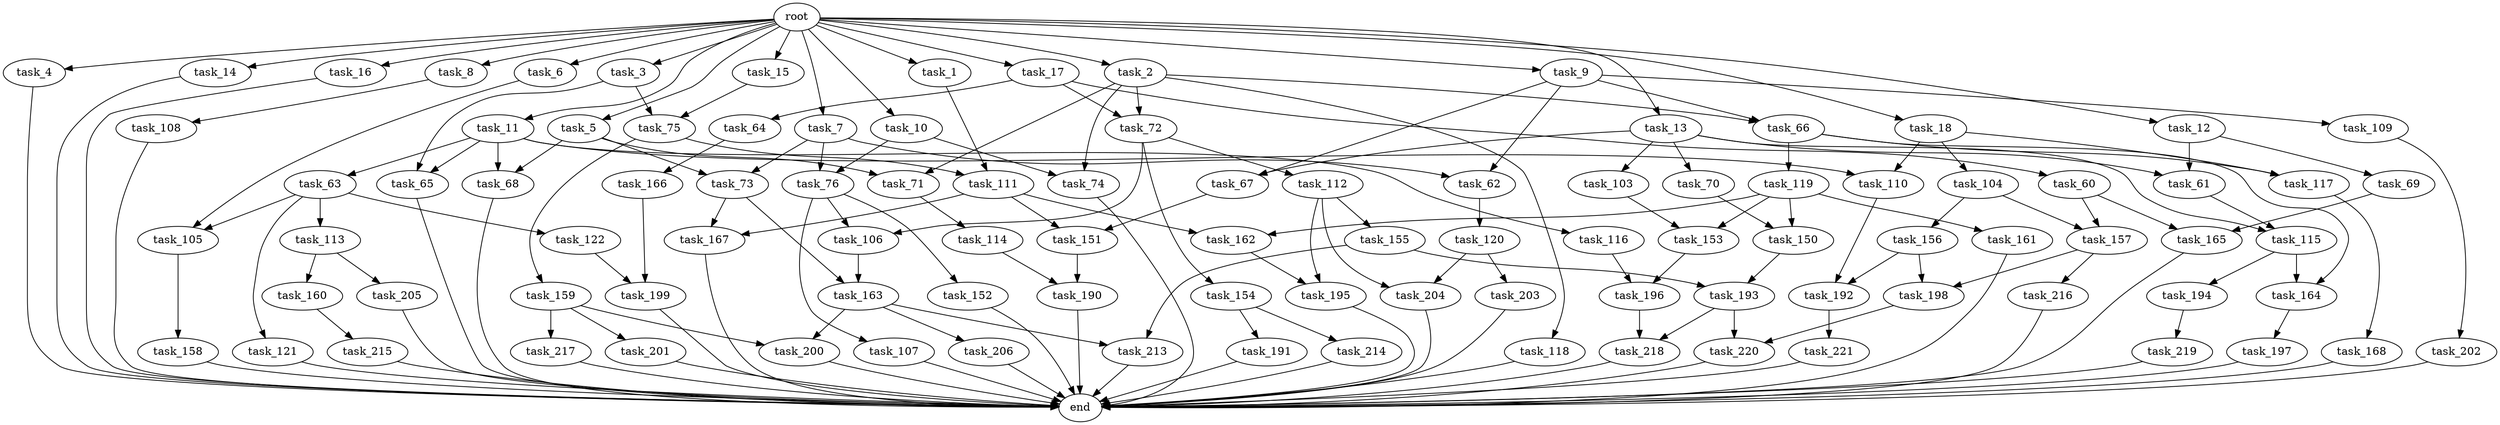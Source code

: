 digraph G {
  root [size="0.000000"];
  task_1 [size="10.240000"];
  task_2 [size="10.240000"];
  task_3 [size="10.240000"];
  task_4 [size="10.240000"];
  task_5 [size="10.240000"];
  task_6 [size="10.240000"];
  task_7 [size="10.240000"];
  task_8 [size="10.240000"];
  task_9 [size="10.240000"];
  task_10 [size="10.240000"];
  task_11 [size="10.240000"];
  task_12 [size="10.240000"];
  task_13 [size="10.240000"];
  task_14 [size="10.240000"];
  task_15 [size="10.240000"];
  task_16 [size="10.240000"];
  task_17 [size="10.240000"];
  task_18 [size="10.240000"];
  task_60 [size="5497558138.880000"];
  task_61 [size="12799002542.080000"];
  task_62 [size="10050223472.639999"];
  task_63 [size="4209067950.080000"];
  task_64 [size="5497558138.880000"];
  task_65 [size="4552665333.760000"];
  task_66 [size="7730941132.800000"];
  task_67 [size="15547781611.520000"];
  task_68 [size="8418135900.160000"];
  task_69 [size="4209067950.080000"];
  task_70 [size="8589934592.000000"];
  task_71 [size="4982162063.360000"];
  task_72 [size="6270652252.160000"];
  task_73 [size="7301444403.200000"];
  task_74 [size="1116691496.960000"];
  task_75 [size="5841155522.560000"];
  task_76 [size="3435973836.800000"];
  task_103 [size="8589934592.000000"];
  task_104 [size="5497558138.880000"];
  task_105 [size="9706626088.960001"];
  task_106 [size="10995116277.760000"];
  task_107 [size="5497558138.880000"];
  task_108 [size="2147483648.000000"];
  task_109 [size="6957847019.520000"];
  task_110 [size="9706626088.960001"];
  task_111 [size="5841155522.560000"];
  task_112 [size="5497558138.880000"];
  task_113 [size="5497558138.880000"];
  task_114 [size="773094113.280000"];
  task_115 [size="15547781611.520000"];
  task_116 [size="4209067950.080000"];
  task_117 [size="12455405158.400000"];
  task_118 [size="773094113.280000"];
  task_119 [size="6957847019.520000"];
  task_120 [size="8589934592.000000"];
  task_121 [size="5497558138.880000"];
  task_122 [size="5497558138.880000"];
  task_150 [size="9105330667.520000"];
  task_151 [size="12455405158.400000"];
  task_152 [size="5497558138.880000"];
  task_153 [size="6356551598.080000"];
  task_154 [size="5497558138.880000"];
  task_155 [size="5497558138.880000"];
  task_156 [size="2147483648.000000"];
  task_157 [size="2920577761.280000"];
  task_158 [size="4209067950.080000"];
  task_159 [size="5497558138.880000"];
  task_160 [size="4209067950.080000"];
  task_161 [size="2147483648.000000"];
  task_162 [size="7645041786.880000"];
  task_163 [size="3435973836.800000"];
  task_164 [size="11166914969.600000"];
  task_165 [size="2920577761.280000"];
  task_166 [size="4209067950.080000"];
  task_167 [size="5841155522.560000"];
  task_168 [size="1374389534.720000"];
  task_190 [size="10995116277.760000"];
  task_191 [size="5497558138.880000"];
  task_192 [size="5583457484.800000"];
  task_193 [size="5239860101.120000"];
  task_194 [size="4209067950.080000"];
  task_195 [size="14087492730.880001"];
  task_196 [size="2491081031.680000"];
  task_197 [size="343597383.680000"];
  task_198 [size="2748779069.440000"];
  task_199 [size="4552665333.760000"];
  task_200 [size="3435973836.800000"];
  task_201 [size="343597383.680000"];
  task_202 [size="3092376453.120000"];
  task_203 [size="5497558138.880000"];
  task_204 [size="10995116277.760000"];
  task_205 [size="4209067950.080000"];
  task_206 [size="3092376453.120000"];
  task_213 [size="6184752906.240000"];
  task_214 [size="5497558138.880000"];
  task_215 [size="1374389534.720000"];
  task_216 [size="1374389534.720000"];
  task_217 [size="343597383.680000"];
  task_218 [size="3865470566.400000"];
  task_219 [size="4209067950.080000"];
  task_220 [size="3865470566.400000"];
  task_221 [size="3092376453.120000"];
  end [size="0.000000"];

  root -> task_1 [size="1.000000"];
  root -> task_2 [size="1.000000"];
  root -> task_3 [size="1.000000"];
  root -> task_4 [size="1.000000"];
  root -> task_5 [size="1.000000"];
  root -> task_6 [size="1.000000"];
  root -> task_7 [size="1.000000"];
  root -> task_8 [size="1.000000"];
  root -> task_9 [size="1.000000"];
  root -> task_10 [size="1.000000"];
  root -> task_11 [size="1.000000"];
  root -> task_12 [size="1.000000"];
  root -> task_13 [size="1.000000"];
  root -> task_14 [size="1.000000"];
  root -> task_15 [size="1.000000"];
  root -> task_16 [size="1.000000"];
  root -> task_17 [size="1.000000"];
  root -> task_18 [size="1.000000"];
  task_1 -> task_111 [size="33554432.000000"];
  task_2 -> task_66 [size="75497472.000000"];
  task_2 -> task_71 [size="75497472.000000"];
  task_2 -> task_72 [size="75497472.000000"];
  task_2 -> task_74 [size="75497472.000000"];
  task_2 -> task_118 [size="75497472.000000"];
  task_3 -> task_65 [size="33554432.000000"];
  task_3 -> task_75 [size="33554432.000000"];
  task_4 -> end [size="1.000000"];
  task_5 -> task_68 [size="411041792.000000"];
  task_5 -> task_71 [size="411041792.000000"];
  task_5 -> task_73 [size="411041792.000000"];
  task_6 -> task_105 [size="411041792.000000"];
  task_7 -> task_62 [size="301989888.000000"];
  task_7 -> task_73 [size="301989888.000000"];
  task_7 -> task_76 [size="301989888.000000"];
  task_8 -> task_108 [size="209715200.000000"];
  task_9 -> task_62 [size="679477248.000000"];
  task_9 -> task_66 [size="679477248.000000"];
  task_9 -> task_67 [size="679477248.000000"];
  task_9 -> task_109 [size="679477248.000000"];
  task_10 -> task_74 [size="33554432.000000"];
  task_10 -> task_76 [size="33554432.000000"];
  task_11 -> task_63 [size="411041792.000000"];
  task_11 -> task_65 [size="411041792.000000"];
  task_11 -> task_68 [size="411041792.000000"];
  task_11 -> task_110 [size="411041792.000000"];
  task_11 -> task_116 [size="411041792.000000"];
  task_12 -> task_61 [size="411041792.000000"];
  task_12 -> task_69 [size="411041792.000000"];
  task_13 -> task_61 [size="838860800.000000"];
  task_13 -> task_67 [size="838860800.000000"];
  task_13 -> task_70 [size="838860800.000000"];
  task_13 -> task_103 [size="838860800.000000"];
  task_13 -> task_115 [size="838860800.000000"];
  task_14 -> end [size="1.000000"];
  task_15 -> task_75 [size="536870912.000000"];
  task_16 -> end [size="1.000000"];
  task_17 -> task_60 [size="536870912.000000"];
  task_17 -> task_64 [size="536870912.000000"];
  task_17 -> task_72 [size="536870912.000000"];
  task_18 -> task_104 [size="536870912.000000"];
  task_18 -> task_110 [size="536870912.000000"];
  task_18 -> task_117 [size="536870912.000000"];
  task_60 -> task_157 [size="75497472.000000"];
  task_60 -> task_165 [size="75497472.000000"];
  task_61 -> task_115 [size="679477248.000000"];
  task_62 -> task_120 [size="838860800.000000"];
  task_63 -> task_105 [size="536870912.000000"];
  task_63 -> task_113 [size="536870912.000000"];
  task_63 -> task_121 [size="536870912.000000"];
  task_63 -> task_122 [size="536870912.000000"];
  task_64 -> task_166 [size="411041792.000000"];
  task_65 -> end [size="1.000000"];
  task_66 -> task_117 [size="679477248.000000"];
  task_66 -> task_119 [size="679477248.000000"];
  task_66 -> task_164 [size="679477248.000000"];
  task_67 -> task_151 [size="679477248.000000"];
  task_68 -> end [size="1.000000"];
  task_69 -> task_165 [size="209715200.000000"];
  task_70 -> task_150 [size="679477248.000000"];
  task_71 -> task_114 [size="75497472.000000"];
  task_72 -> task_106 [size="536870912.000000"];
  task_72 -> task_112 [size="536870912.000000"];
  task_72 -> task_154 [size="536870912.000000"];
  task_73 -> task_163 [size="33554432.000000"];
  task_73 -> task_167 [size="33554432.000000"];
  task_74 -> end [size="1.000000"];
  task_75 -> task_111 [size="536870912.000000"];
  task_75 -> task_159 [size="536870912.000000"];
  task_76 -> task_106 [size="536870912.000000"];
  task_76 -> task_107 [size="536870912.000000"];
  task_76 -> task_152 [size="536870912.000000"];
  task_103 -> task_153 [size="411041792.000000"];
  task_104 -> task_156 [size="209715200.000000"];
  task_104 -> task_157 [size="209715200.000000"];
  task_105 -> task_158 [size="411041792.000000"];
  task_106 -> task_163 [size="301989888.000000"];
  task_107 -> end [size="1.000000"];
  task_108 -> end [size="1.000000"];
  task_109 -> task_202 [size="301989888.000000"];
  task_110 -> task_192 [size="411041792.000000"];
  task_111 -> task_151 [size="536870912.000000"];
  task_111 -> task_162 [size="536870912.000000"];
  task_111 -> task_167 [size="536870912.000000"];
  task_112 -> task_155 [size="536870912.000000"];
  task_112 -> task_195 [size="536870912.000000"];
  task_112 -> task_204 [size="536870912.000000"];
  task_113 -> task_160 [size="411041792.000000"];
  task_113 -> task_205 [size="411041792.000000"];
  task_114 -> task_190 [size="536870912.000000"];
  task_115 -> task_164 [size="411041792.000000"];
  task_115 -> task_194 [size="411041792.000000"];
  task_116 -> task_196 [size="209715200.000000"];
  task_117 -> task_168 [size="134217728.000000"];
  task_118 -> end [size="1.000000"];
  task_119 -> task_150 [size="209715200.000000"];
  task_119 -> task_153 [size="209715200.000000"];
  task_119 -> task_161 [size="209715200.000000"];
  task_119 -> task_162 [size="209715200.000000"];
  task_120 -> task_203 [size="536870912.000000"];
  task_120 -> task_204 [size="536870912.000000"];
  task_121 -> end [size="1.000000"];
  task_122 -> task_199 [size="33554432.000000"];
  task_150 -> task_193 [size="209715200.000000"];
  task_151 -> task_190 [size="536870912.000000"];
  task_152 -> end [size="1.000000"];
  task_153 -> task_196 [size="33554432.000000"];
  task_154 -> task_191 [size="536870912.000000"];
  task_154 -> task_214 [size="536870912.000000"];
  task_155 -> task_193 [size="301989888.000000"];
  task_155 -> task_213 [size="301989888.000000"];
  task_156 -> task_192 [size="134217728.000000"];
  task_156 -> task_198 [size="134217728.000000"];
  task_157 -> task_198 [size="134217728.000000"];
  task_157 -> task_216 [size="134217728.000000"];
  task_158 -> end [size="1.000000"];
  task_159 -> task_200 [size="33554432.000000"];
  task_159 -> task_201 [size="33554432.000000"];
  task_159 -> task_217 [size="33554432.000000"];
  task_160 -> task_215 [size="134217728.000000"];
  task_161 -> end [size="1.000000"];
  task_162 -> task_195 [size="838860800.000000"];
  task_163 -> task_200 [size="301989888.000000"];
  task_163 -> task_206 [size="301989888.000000"];
  task_163 -> task_213 [size="301989888.000000"];
  task_164 -> task_197 [size="33554432.000000"];
  task_165 -> end [size="1.000000"];
  task_166 -> task_199 [size="411041792.000000"];
  task_167 -> end [size="1.000000"];
  task_168 -> end [size="1.000000"];
  task_190 -> end [size="1.000000"];
  task_191 -> end [size="1.000000"];
  task_192 -> task_221 [size="301989888.000000"];
  task_193 -> task_218 [size="301989888.000000"];
  task_193 -> task_220 [size="301989888.000000"];
  task_194 -> task_219 [size="411041792.000000"];
  task_195 -> end [size="1.000000"];
  task_196 -> task_218 [size="75497472.000000"];
  task_197 -> end [size="1.000000"];
  task_198 -> task_220 [size="75497472.000000"];
  task_199 -> end [size="1.000000"];
  task_200 -> end [size="1.000000"];
  task_201 -> end [size="1.000000"];
  task_202 -> end [size="1.000000"];
  task_203 -> end [size="1.000000"];
  task_204 -> end [size="1.000000"];
  task_205 -> end [size="1.000000"];
  task_206 -> end [size="1.000000"];
  task_213 -> end [size="1.000000"];
  task_214 -> end [size="1.000000"];
  task_215 -> end [size="1.000000"];
  task_216 -> end [size="1.000000"];
  task_217 -> end [size="1.000000"];
  task_218 -> end [size="1.000000"];
  task_219 -> end [size="1.000000"];
  task_220 -> end [size="1.000000"];
  task_221 -> end [size="1.000000"];
}

